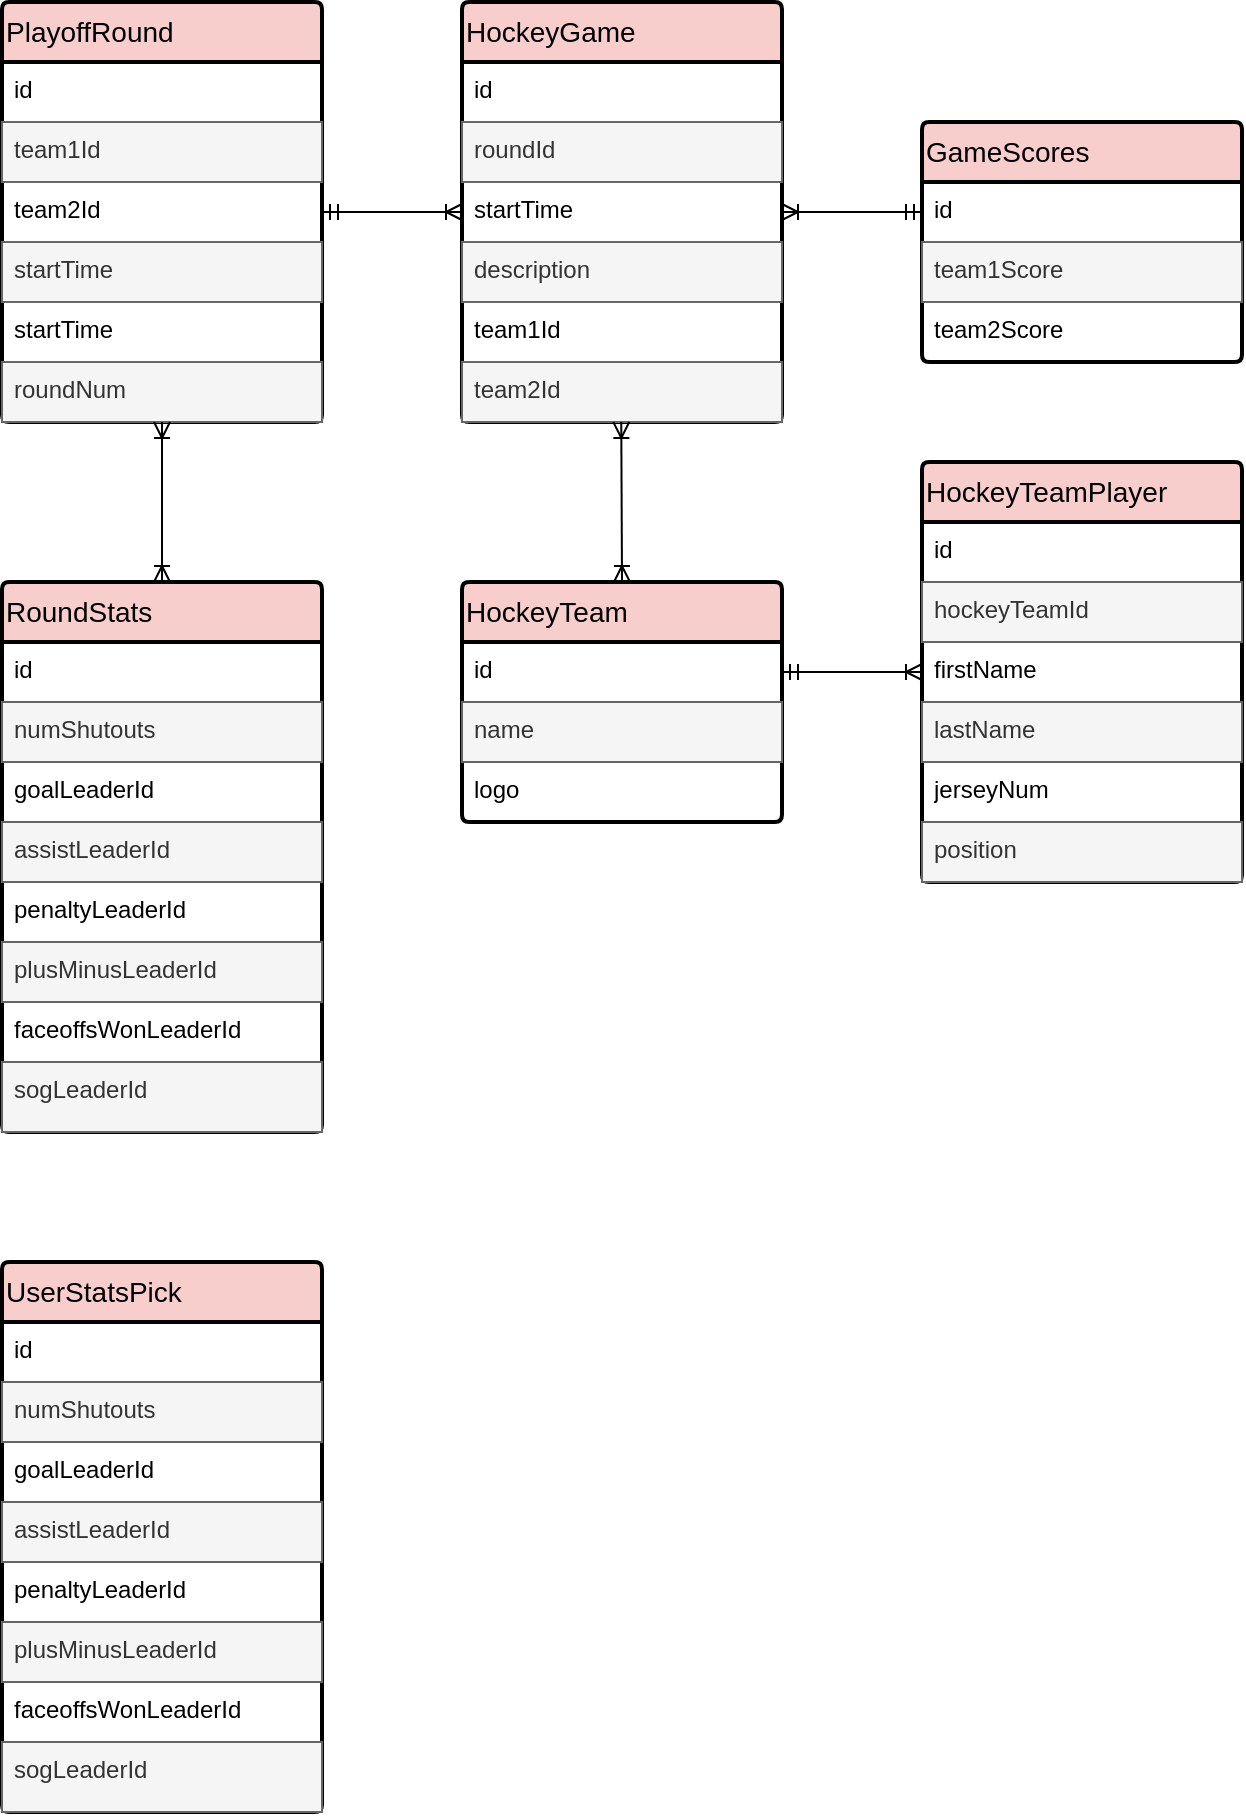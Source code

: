 <mxfile version="26.2.14">
  <diagram id="R2lEEEUBdFMjLlhIrx00" name="Page-1">
    <mxGraphModel dx="744" dy="2101" grid="1" gridSize="10" guides="1" tooltips="1" connect="1" arrows="1" fold="1" page="1" pageScale="1" pageWidth="1100" pageHeight="850" math="0" shadow="0" extFonts="Permanent Marker^https://fonts.googleapis.com/css?family=Permanent+Marker">
      <root>
        <mxCell id="0" />
        <mxCell id="1" parent="0" />
        <mxCell id="98NpVVqbb9-Y8To-TxXA-19" value="PlayoffRound" style="swimlane;childLayout=stackLayout;horizontal=1;startSize=30;horizontalStack=0;rounded=1;fontSize=14;fontStyle=0;strokeWidth=2;resizeParent=0;resizeLast=1;shadow=0;dashed=0;align=left;arcSize=4;whiteSpace=wrap;html=1;fillColor=#f8cecc;strokeColor=#000000;" vertex="1" parent="1">
          <mxGeometry x="210" y="-1530" width="160" height="210" as="geometry" />
        </mxCell>
        <mxCell id="98NpVVqbb9-Y8To-TxXA-24" value="id" style="text;strokeColor=none;fillColor=none;spacingLeft=4;spacingRight=4;overflow=hidden;rotatable=0;points=[[0,0.5],[1,0.5]];portConstraint=eastwest;fontSize=12;whiteSpace=wrap;html=1;" vertex="1" parent="98NpVVqbb9-Y8To-TxXA-19">
          <mxGeometry y="30" width="160" height="30" as="geometry" />
        </mxCell>
        <mxCell id="98NpVVqbb9-Y8To-TxXA-26" value="team1Id" style="text;strokeColor=#666666;fillColor=#f5f5f5;spacingLeft=4;spacingRight=4;overflow=hidden;rotatable=0;points=[[0,0.5],[1,0.5]];portConstraint=eastwest;fontSize=12;whiteSpace=wrap;html=1;fontColor=#333333;" vertex="1" parent="98NpVVqbb9-Y8To-TxXA-19">
          <mxGeometry y="60" width="160" height="30" as="geometry" />
        </mxCell>
        <mxCell id="98NpVVqbb9-Y8To-TxXA-28" value="team2Id" style="text;strokeColor=none;fillColor=none;spacingLeft=4;spacingRight=4;overflow=hidden;rotatable=0;points=[[0,0.5],[1,0.5]];portConstraint=eastwest;fontSize=12;whiteSpace=wrap;html=1;" vertex="1" parent="98NpVVqbb9-Y8To-TxXA-19">
          <mxGeometry y="90" width="160" height="30" as="geometry" />
        </mxCell>
        <mxCell id="98NpVVqbb9-Y8To-TxXA-31" value="startTime" style="text;strokeColor=#666666;fillColor=#f5f5f5;spacingLeft=4;spacingRight=4;overflow=hidden;rotatable=0;points=[[0,0.5],[1,0.5]];portConstraint=eastwest;fontSize=12;whiteSpace=wrap;html=1;fontColor=#333333;" vertex="1" parent="98NpVVqbb9-Y8To-TxXA-19">
          <mxGeometry y="120" width="160" height="30" as="geometry" />
        </mxCell>
        <mxCell id="98NpVVqbb9-Y8To-TxXA-32" value="startTime" style="text;strokeColor=none;fillColor=none;spacingLeft=4;spacingRight=4;overflow=hidden;rotatable=0;points=[[0,0.5],[1,0.5]];portConstraint=eastwest;fontSize=12;whiteSpace=wrap;html=1;" vertex="1" parent="98NpVVqbb9-Y8To-TxXA-19">
          <mxGeometry y="150" width="160" height="30" as="geometry" />
        </mxCell>
        <mxCell id="98NpVVqbb9-Y8To-TxXA-23" value="roundNum" style="text;strokeColor=#666666;fillColor=#f5f5f5;spacingLeft=4;spacingRight=4;overflow=hidden;rotatable=0;points=[[0,0.5],[1,0.5]];portConstraint=eastwest;fontSize=12;whiteSpace=wrap;html=1;fontColor=#333333;" vertex="1" parent="98NpVVqbb9-Y8To-TxXA-19">
          <mxGeometry y="180" width="160" height="30" as="geometry" />
        </mxCell>
        <mxCell id="98NpVVqbb9-Y8To-TxXA-33" value="HockeyGame" style="swimlane;childLayout=stackLayout;horizontal=1;startSize=30;horizontalStack=0;rounded=1;fontSize=14;fontStyle=0;strokeWidth=2;resizeParent=0;resizeLast=1;shadow=0;dashed=0;align=left;arcSize=4;whiteSpace=wrap;html=1;fillColor=#f8cecc;strokeColor=#000000;" vertex="1" parent="1">
          <mxGeometry x="440" y="-1530" width="160" height="210" as="geometry" />
        </mxCell>
        <mxCell id="98NpVVqbb9-Y8To-TxXA-34" value="id" style="text;strokeColor=none;fillColor=none;spacingLeft=4;spacingRight=4;overflow=hidden;rotatable=0;points=[[0,0.5],[1,0.5]];portConstraint=eastwest;fontSize=12;whiteSpace=wrap;html=1;" vertex="1" parent="98NpVVqbb9-Y8To-TxXA-33">
          <mxGeometry y="30" width="160" height="30" as="geometry" />
        </mxCell>
        <mxCell id="98NpVVqbb9-Y8To-TxXA-35" value="roundId" style="text;strokeColor=#666666;fillColor=#f5f5f5;spacingLeft=4;spacingRight=4;overflow=hidden;rotatable=0;points=[[0,0.5],[1,0.5]];portConstraint=eastwest;fontSize=12;whiteSpace=wrap;html=1;fontColor=#333333;" vertex="1" parent="98NpVVqbb9-Y8To-TxXA-33">
          <mxGeometry y="60" width="160" height="30" as="geometry" />
        </mxCell>
        <mxCell id="98NpVVqbb9-Y8To-TxXA-36" value="startTime" style="text;strokeColor=none;fillColor=none;spacingLeft=4;spacingRight=4;overflow=hidden;rotatable=0;points=[[0,0.5],[1,0.5]];portConstraint=eastwest;fontSize=12;whiteSpace=wrap;html=1;" vertex="1" parent="98NpVVqbb9-Y8To-TxXA-33">
          <mxGeometry y="90" width="160" height="30" as="geometry" />
        </mxCell>
        <mxCell id="98NpVVqbb9-Y8To-TxXA-37" value="description" style="text;strokeColor=#666666;fillColor=#f5f5f5;spacingLeft=4;spacingRight=4;overflow=hidden;rotatable=0;points=[[0,0.5],[1,0.5]];portConstraint=eastwest;fontSize=12;whiteSpace=wrap;html=1;fontColor=#333333;" vertex="1" parent="98NpVVqbb9-Y8To-TxXA-33">
          <mxGeometry y="120" width="160" height="30" as="geometry" />
        </mxCell>
        <mxCell id="98NpVVqbb9-Y8To-TxXA-38" value="team1Id" style="text;strokeColor=none;fillColor=none;spacingLeft=4;spacingRight=4;overflow=hidden;rotatable=0;points=[[0,0.5],[1,0.5]];portConstraint=eastwest;fontSize=12;whiteSpace=wrap;html=1;" vertex="1" parent="98NpVVqbb9-Y8To-TxXA-33">
          <mxGeometry y="150" width="160" height="30" as="geometry" />
        </mxCell>
        <mxCell id="98NpVVqbb9-Y8To-TxXA-39" value="team2Id" style="text;strokeColor=#666666;fillColor=#f5f5f5;spacingLeft=4;spacingRight=4;overflow=hidden;rotatable=0;points=[[0,0.5],[1,0.5]];portConstraint=eastwest;fontSize=12;whiteSpace=wrap;html=1;fontColor=#333333;" vertex="1" parent="98NpVVqbb9-Y8To-TxXA-33">
          <mxGeometry y="180" width="160" height="30" as="geometry" />
        </mxCell>
        <mxCell id="98NpVVqbb9-Y8To-TxXA-162" value="GameScores" style="swimlane;childLayout=stackLayout;horizontal=1;startSize=30;horizontalStack=0;rounded=1;fontSize=14;fontStyle=0;strokeWidth=2;resizeParent=0;resizeLast=1;shadow=0;dashed=0;align=left;arcSize=4;whiteSpace=wrap;html=1;fillColor=#f8cecc;strokeColor=#000000;" vertex="1" parent="1">
          <mxGeometry x="670" y="-1470" width="160" height="120" as="geometry" />
        </mxCell>
        <mxCell id="98NpVVqbb9-Y8To-TxXA-163" value="id" style="text;strokeColor=none;fillColor=none;spacingLeft=4;spacingRight=4;overflow=hidden;rotatable=0;points=[[0,0.5],[1,0.5]];portConstraint=eastwest;fontSize=12;whiteSpace=wrap;html=1;" vertex="1" parent="98NpVVqbb9-Y8To-TxXA-162">
          <mxGeometry y="30" width="160" height="30" as="geometry" />
        </mxCell>
        <mxCell id="98NpVVqbb9-Y8To-TxXA-164" value="team1Score" style="text;strokeColor=#666666;fillColor=#f5f5f5;spacingLeft=4;spacingRight=4;overflow=hidden;rotatable=0;points=[[0,0.5],[1,0.5]];portConstraint=eastwest;fontSize=12;whiteSpace=wrap;html=1;fontColor=#333333;" vertex="1" parent="98NpVVqbb9-Y8To-TxXA-162">
          <mxGeometry y="60" width="160" height="30" as="geometry" />
        </mxCell>
        <mxCell id="98NpVVqbb9-Y8To-TxXA-165" value="team2Score" style="text;strokeColor=none;fillColor=none;spacingLeft=4;spacingRight=4;overflow=hidden;rotatable=0;points=[[0,0.5],[1,0.5]];portConstraint=eastwest;fontSize=12;whiteSpace=wrap;html=1;" vertex="1" parent="98NpVVqbb9-Y8To-TxXA-162">
          <mxGeometry y="90" width="160" height="30" as="geometry" />
        </mxCell>
        <mxCell id="98NpVVqbb9-Y8To-TxXA-169" value="" style="edgeStyle=entityRelationEdgeStyle;fontSize=12;html=1;endArrow=ERoneToMany;startArrow=ERmandOne;rounded=0;entryX=0;entryY=0.5;entryDx=0;entryDy=0;exitX=1;exitY=0.5;exitDx=0;exitDy=0;" edge="1" parent="1" source="98NpVVqbb9-Y8To-TxXA-28" target="98NpVVqbb9-Y8To-TxXA-36">
          <mxGeometry width="100" height="100" relative="1" as="geometry">
            <mxPoint x="350" y="-1210" as="sourcePoint" />
            <mxPoint x="450" y="-1310" as="targetPoint" />
            <Array as="points">
              <mxPoint x="360" y="-1300" />
              <mxPoint x="410" y="-1380" />
            </Array>
          </mxGeometry>
        </mxCell>
        <mxCell id="98NpVVqbb9-Y8To-TxXA-171" value="" style="edgeStyle=entityRelationEdgeStyle;fontSize=12;html=1;endArrow=ERoneToMany;startArrow=ERmandOne;rounded=0;entryX=1;entryY=0.5;entryDx=0;entryDy=0;" edge="1" parent="1" source="98NpVVqbb9-Y8To-TxXA-163" target="98NpVVqbb9-Y8To-TxXA-36">
          <mxGeometry width="100" height="100" relative="1" as="geometry">
            <mxPoint x="550" y="-1140" as="sourcePoint" />
            <mxPoint x="650" y="-1240" as="targetPoint" />
          </mxGeometry>
        </mxCell>
        <mxCell id="98NpVVqbb9-Y8To-TxXA-172" value="RoundStats" style="swimlane;childLayout=stackLayout;horizontal=1;startSize=30;horizontalStack=0;rounded=1;fontSize=14;fontStyle=0;strokeWidth=2;resizeParent=0;resizeLast=1;shadow=0;dashed=0;align=left;arcSize=4;whiteSpace=wrap;html=1;fillColor=#f8cecc;strokeColor=#000000;" vertex="1" parent="1">
          <mxGeometry x="210" y="-1240" width="160" height="275" as="geometry" />
        </mxCell>
        <mxCell id="98NpVVqbb9-Y8To-TxXA-173" value="id" style="text;strokeColor=none;fillColor=none;spacingLeft=4;spacingRight=4;overflow=hidden;rotatable=0;points=[[0,0.5],[1,0.5]];portConstraint=eastwest;fontSize=12;whiteSpace=wrap;html=1;" vertex="1" parent="98NpVVqbb9-Y8To-TxXA-172">
          <mxGeometry y="30" width="160" height="30" as="geometry" />
        </mxCell>
        <mxCell id="98NpVVqbb9-Y8To-TxXA-174" value="numShutouts" style="text;strokeColor=#666666;fillColor=#f5f5f5;spacingLeft=4;spacingRight=4;overflow=hidden;rotatable=0;points=[[0,0.5],[1,0.5]];portConstraint=eastwest;fontSize=12;whiteSpace=wrap;html=1;fontColor=#333333;" vertex="1" parent="98NpVVqbb9-Y8To-TxXA-172">
          <mxGeometry y="60" width="160" height="30" as="geometry" />
        </mxCell>
        <mxCell id="98NpVVqbb9-Y8To-TxXA-175" value="goalLeaderId" style="text;strokeColor=none;fillColor=none;spacingLeft=4;spacingRight=4;overflow=hidden;rotatable=0;points=[[0,0.5],[1,0.5]];portConstraint=eastwest;fontSize=12;whiteSpace=wrap;html=1;" vertex="1" parent="98NpVVqbb9-Y8To-TxXA-172">
          <mxGeometry y="90" width="160" height="30" as="geometry" />
        </mxCell>
        <mxCell id="98NpVVqbb9-Y8To-TxXA-176" value="assistLeaderId" style="text;strokeColor=#666666;fillColor=#f5f5f5;spacingLeft=4;spacingRight=4;overflow=hidden;rotatable=0;points=[[0,0.5],[1,0.5]];portConstraint=eastwest;fontSize=12;whiteSpace=wrap;html=1;fontColor=#333333;" vertex="1" parent="98NpVVqbb9-Y8To-TxXA-172">
          <mxGeometry y="120" width="160" height="30" as="geometry" />
        </mxCell>
        <mxCell id="98NpVVqbb9-Y8To-TxXA-177" value="penaltyLeaderId" style="text;strokeColor=none;fillColor=none;spacingLeft=4;spacingRight=4;overflow=hidden;rotatable=0;points=[[0,0.5],[1,0.5]];portConstraint=eastwest;fontSize=12;whiteSpace=wrap;html=1;" vertex="1" parent="98NpVVqbb9-Y8To-TxXA-172">
          <mxGeometry y="150" width="160" height="30" as="geometry" />
        </mxCell>
        <mxCell id="98NpVVqbb9-Y8To-TxXA-178" value="plusMinusLeaderId" style="text;strokeColor=#666666;fillColor=#f5f5f5;spacingLeft=4;spacingRight=4;overflow=hidden;rotatable=0;points=[[0,0.5],[1,0.5]];portConstraint=eastwest;fontSize=12;whiteSpace=wrap;html=1;fontColor=#333333;" vertex="1" parent="98NpVVqbb9-Y8To-TxXA-172">
          <mxGeometry y="180" width="160" height="30" as="geometry" />
        </mxCell>
        <mxCell id="98NpVVqbb9-Y8To-TxXA-181" value="faceoffsWonLeaderId" style="text;spacingLeft=4;spacingRight=4;overflow=hidden;rotatable=0;points=[[0,0.5],[1,0.5]];portConstraint=eastwest;fontSize=12;whiteSpace=wrap;html=1;" vertex="1" parent="98NpVVqbb9-Y8To-TxXA-172">
          <mxGeometry y="210" width="160" height="30" as="geometry" />
        </mxCell>
        <mxCell id="98NpVVqbb9-Y8To-TxXA-182" value="sogLeaderId" style="text;spacingLeft=4;spacingRight=4;overflow=hidden;rotatable=0;points=[[0,0.5],[1,0.5]];portConstraint=eastwest;fontSize=12;whiteSpace=wrap;html=1;fillColor=#f5f5f5;fontColor=#333333;strokeColor=#666666;" vertex="1" parent="98NpVVqbb9-Y8To-TxXA-172">
          <mxGeometry y="240" width="160" height="35" as="geometry" />
        </mxCell>
        <mxCell id="98NpVVqbb9-Y8To-TxXA-187" value="" style="fontSize=12;html=1;endArrow=ERoneToMany;startArrow=ERoneToMany;rounded=0;entryX=0.5;entryY=0;entryDx=0;entryDy=0;exitX=0.5;exitY=1;exitDx=0;exitDy=0;" edge="1" parent="1" source="98NpVVqbb9-Y8To-TxXA-19" target="98NpVVqbb9-Y8To-TxXA-172">
          <mxGeometry width="100" height="100" relative="1" as="geometry">
            <mxPoint x="580" y="-1260" as="sourcePoint" />
            <mxPoint x="430" y="-1260" as="targetPoint" />
          </mxGeometry>
        </mxCell>
        <mxCell id="98NpVVqbb9-Y8To-TxXA-188" value="HockeyTeam" style="swimlane;childLayout=stackLayout;horizontal=1;startSize=30;horizontalStack=0;rounded=1;fontSize=14;fontStyle=0;strokeWidth=2;resizeParent=0;resizeLast=1;shadow=0;dashed=0;align=left;arcSize=4;whiteSpace=wrap;html=1;fillColor=#f8cecc;strokeColor=#000000;" vertex="1" parent="1">
          <mxGeometry x="440" y="-1240" width="160" height="120" as="geometry" />
        </mxCell>
        <mxCell id="98NpVVqbb9-Y8To-TxXA-189" value="id" style="text;strokeColor=none;fillColor=none;spacingLeft=4;spacingRight=4;overflow=hidden;rotatable=0;points=[[0,0.5],[1,0.5]];portConstraint=eastwest;fontSize=12;whiteSpace=wrap;html=1;" vertex="1" parent="98NpVVqbb9-Y8To-TxXA-188">
          <mxGeometry y="30" width="160" height="30" as="geometry" />
        </mxCell>
        <mxCell id="98NpVVqbb9-Y8To-TxXA-190" value="name" style="text;strokeColor=#666666;fillColor=#f5f5f5;spacingLeft=4;spacingRight=4;overflow=hidden;rotatable=0;points=[[0,0.5],[1,0.5]];portConstraint=eastwest;fontSize=12;whiteSpace=wrap;html=1;fontColor=#333333;" vertex="1" parent="98NpVVqbb9-Y8To-TxXA-188">
          <mxGeometry y="60" width="160" height="30" as="geometry" />
        </mxCell>
        <mxCell id="98NpVVqbb9-Y8To-TxXA-191" value="logo" style="text;strokeColor=none;fillColor=none;spacingLeft=4;spacingRight=4;overflow=hidden;rotatable=0;points=[[0,0.5],[1,0.5]];portConstraint=eastwest;fontSize=12;whiteSpace=wrap;html=1;" vertex="1" parent="98NpVVqbb9-Y8To-TxXA-188">
          <mxGeometry y="90" width="160" height="30" as="geometry" />
        </mxCell>
        <mxCell id="98NpVVqbb9-Y8To-TxXA-194" value="" style="fontSize=12;html=1;endArrow=ERoneToMany;startArrow=ERoneToMany;rounded=0;entryX=0.5;entryY=0;entryDx=0;entryDy=0;exitX=0.5;exitY=1;exitDx=0;exitDy=0;" edge="1" parent="1" target="98NpVVqbb9-Y8To-TxXA-188">
          <mxGeometry width="100" height="100" relative="1" as="geometry">
            <mxPoint x="519.63" y="-1320" as="sourcePoint" />
            <mxPoint x="519.63" y="-1280" as="targetPoint" />
          </mxGeometry>
        </mxCell>
        <mxCell id="98NpVVqbb9-Y8To-TxXA-195" value="HockeyTeamPlayer" style="swimlane;childLayout=stackLayout;horizontal=1;startSize=30;horizontalStack=0;rounded=1;fontSize=14;fontStyle=0;strokeWidth=2;resizeParent=0;resizeLast=1;shadow=0;dashed=0;align=left;arcSize=4;whiteSpace=wrap;html=1;fillColor=#f8cecc;strokeColor=#000000;" vertex="1" parent="1">
          <mxGeometry x="670" y="-1300" width="160" height="210" as="geometry" />
        </mxCell>
        <mxCell id="98NpVVqbb9-Y8To-TxXA-196" value="id" style="text;strokeColor=none;fillColor=none;spacingLeft=4;spacingRight=4;overflow=hidden;rotatable=0;points=[[0,0.5],[1,0.5]];portConstraint=eastwest;fontSize=12;whiteSpace=wrap;html=1;" vertex="1" parent="98NpVVqbb9-Y8To-TxXA-195">
          <mxGeometry y="30" width="160" height="30" as="geometry" />
        </mxCell>
        <mxCell id="98NpVVqbb9-Y8To-TxXA-197" value="hockeyTeamId" style="text;strokeColor=#666666;fillColor=#f5f5f5;spacingLeft=4;spacingRight=4;overflow=hidden;rotatable=0;points=[[0,0.5],[1,0.5]];portConstraint=eastwest;fontSize=12;whiteSpace=wrap;html=1;fontColor=#333333;" vertex="1" parent="98NpVVqbb9-Y8To-TxXA-195">
          <mxGeometry y="60" width="160" height="30" as="geometry" />
        </mxCell>
        <mxCell id="98NpVVqbb9-Y8To-TxXA-198" value="firstName" style="text;strokeColor=none;fillColor=none;spacingLeft=4;spacingRight=4;overflow=hidden;rotatable=0;points=[[0,0.5],[1,0.5]];portConstraint=eastwest;fontSize=12;whiteSpace=wrap;html=1;" vertex="1" parent="98NpVVqbb9-Y8To-TxXA-195">
          <mxGeometry y="90" width="160" height="30" as="geometry" />
        </mxCell>
        <mxCell id="98NpVVqbb9-Y8To-TxXA-199" value="lastName" style="text;strokeColor=#666666;fillColor=#f5f5f5;spacingLeft=4;spacingRight=4;overflow=hidden;rotatable=0;points=[[0,0.5],[1,0.5]];portConstraint=eastwest;fontSize=12;whiteSpace=wrap;html=1;fontColor=#333333;" vertex="1" parent="98NpVVqbb9-Y8To-TxXA-195">
          <mxGeometry y="120" width="160" height="30" as="geometry" />
        </mxCell>
        <mxCell id="98NpVVqbb9-Y8To-TxXA-200" value="jerseyNum" style="text;strokeColor=none;fillColor=none;spacingLeft=4;spacingRight=4;overflow=hidden;rotatable=0;points=[[0,0.5],[1,0.5]];portConstraint=eastwest;fontSize=12;whiteSpace=wrap;html=1;" vertex="1" parent="98NpVVqbb9-Y8To-TxXA-195">
          <mxGeometry y="150" width="160" height="30" as="geometry" />
        </mxCell>
        <mxCell id="98NpVVqbb9-Y8To-TxXA-201" value="position" style="text;strokeColor=#666666;fillColor=#f5f5f5;spacingLeft=4;spacingRight=4;overflow=hidden;rotatable=0;points=[[0,0.5],[1,0.5]];portConstraint=eastwest;fontSize=12;whiteSpace=wrap;html=1;fontColor=#333333;" vertex="1" parent="98NpVVqbb9-Y8To-TxXA-195">
          <mxGeometry y="180" width="160" height="30" as="geometry" />
        </mxCell>
        <mxCell id="98NpVVqbb9-Y8To-TxXA-202" value="" style="fontSize=12;html=1;endArrow=ERoneToMany;startArrow=ERmandOne;rounded=0;entryX=0;entryY=0.5;entryDx=0;entryDy=0;exitX=1;exitY=0.5;exitDx=0;exitDy=0;" edge="1" parent="1" source="98NpVVqbb9-Y8To-TxXA-189" target="98NpVVqbb9-Y8To-TxXA-198">
          <mxGeometry width="100" height="100" relative="1" as="geometry">
            <mxPoint x="480" y="-1020" as="sourcePoint" />
            <mxPoint x="580" y="-1120" as="targetPoint" />
          </mxGeometry>
        </mxCell>
        <mxCell id="98NpVVqbb9-Y8To-TxXA-203" value="UserStatsPick" style="swimlane;childLayout=stackLayout;horizontal=1;startSize=30;horizontalStack=0;rounded=1;fontSize=14;fontStyle=0;strokeWidth=2;resizeParent=0;resizeLast=1;shadow=0;dashed=0;align=left;arcSize=4;whiteSpace=wrap;html=1;fillColor=#f8cecc;strokeColor=#000000;" vertex="1" parent="1">
          <mxGeometry x="210" y="-900" width="160" height="275" as="geometry" />
        </mxCell>
        <mxCell id="98NpVVqbb9-Y8To-TxXA-204" value="id" style="text;strokeColor=none;fillColor=none;spacingLeft=4;spacingRight=4;overflow=hidden;rotatable=0;points=[[0,0.5],[1,0.5]];portConstraint=eastwest;fontSize=12;whiteSpace=wrap;html=1;" vertex="1" parent="98NpVVqbb9-Y8To-TxXA-203">
          <mxGeometry y="30" width="160" height="30" as="geometry" />
        </mxCell>
        <mxCell id="98NpVVqbb9-Y8To-TxXA-205" value="numShutouts" style="text;strokeColor=#666666;fillColor=#f5f5f5;spacingLeft=4;spacingRight=4;overflow=hidden;rotatable=0;points=[[0,0.5],[1,0.5]];portConstraint=eastwest;fontSize=12;whiteSpace=wrap;html=1;fontColor=#333333;" vertex="1" parent="98NpVVqbb9-Y8To-TxXA-203">
          <mxGeometry y="60" width="160" height="30" as="geometry" />
        </mxCell>
        <mxCell id="98NpVVqbb9-Y8To-TxXA-206" value="goalLeaderId" style="text;strokeColor=none;fillColor=none;spacingLeft=4;spacingRight=4;overflow=hidden;rotatable=0;points=[[0,0.5],[1,0.5]];portConstraint=eastwest;fontSize=12;whiteSpace=wrap;html=1;" vertex="1" parent="98NpVVqbb9-Y8To-TxXA-203">
          <mxGeometry y="90" width="160" height="30" as="geometry" />
        </mxCell>
        <mxCell id="98NpVVqbb9-Y8To-TxXA-207" value="assistLeaderId" style="text;strokeColor=#666666;fillColor=#f5f5f5;spacingLeft=4;spacingRight=4;overflow=hidden;rotatable=0;points=[[0,0.5],[1,0.5]];portConstraint=eastwest;fontSize=12;whiteSpace=wrap;html=1;fontColor=#333333;" vertex="1" parent="98NpVVqbb9-Y8To-TxXA-203">
          <mxGeometry y="120" width="160" height="30" as="geometry" />
        </mxCell>
        <mxCell id="98NpVVqbb9-Y8To-TxXA-208" value="penaltyLeaderId" style="text;strokeColor=none;fillColor=none;spacingLeft=4;spacingRight=4;overflow=hidden;rotatable=0;points=[[0,0.5],[1,0.5]];portConstraint=eastwest;fontSize=12;whiteSpace=wrap;html=1;" vertex="1" parent="98NpVVqbb9-Y8To-TxXA-203">
          <mxGeometry y="150" width="160" height="30" as="geometry" />
        </mxCell>
        <mxCell id="98NpVVqbb9-Y8To-TxXA-209" value="plusMinusLeaderId" style="text;strokeColor=#666666;fillColor=#f5f5f5;spacingLeft=4;spacingRight=4;overflow=hidden;rotatable=0;points=[[0,0.5],[1,0.5]];portConstraint=eastwest;fontSize=12;whiteSpace=wrap;html=1;fontColor=#333333;" vertex="1" parent="98NpVVqbb9-Y8To-TxXA-203">
          <mxGeometry y="180" width="160" height="30" as="geometry" />
        </mxCell>
        <mxCell id="98NpVVqbb9-Y8To-TxXA-210" value="faceoffsWonLeaderId" style="text;spacingLeft=4;spacingRight=4;overflow=hidden;rotatable=0;points=[[0,0.5],[1,0.5]];portConstraint=eastwest;fontSize=12;whiteSpace=wrap;html=1;" vertex="1" parent="98NpVVqbb9-Y8To-TxXA-203">
          <mxGeometry y="210" width="160" height="30" as="geometry" />
        </mxCell>
        <mxCell id="98NpVVqbb9-Y8To-TxXA-211" value="sogLeaderId" style="text;spacingLeft=4;spacingRight=4;overflow=hidden;rotatable=0;points=[[0,0.5],[1,0.5]];portConstraint=eastwest;fontSize=12;whiteSpace=wrap;html=1;fillColor=#f5f5f5;fontColor=#333333;strokeColor=#666666;" vertex="1" parent="98NpVVqbb9-Y8To-TxXA-203">
          <mxGeometry y="240" width="160" height="35" as="geometry" />
        </mxCell>
      </root>
    </mxGraphModel>
  </diagram>
</mxfile>
